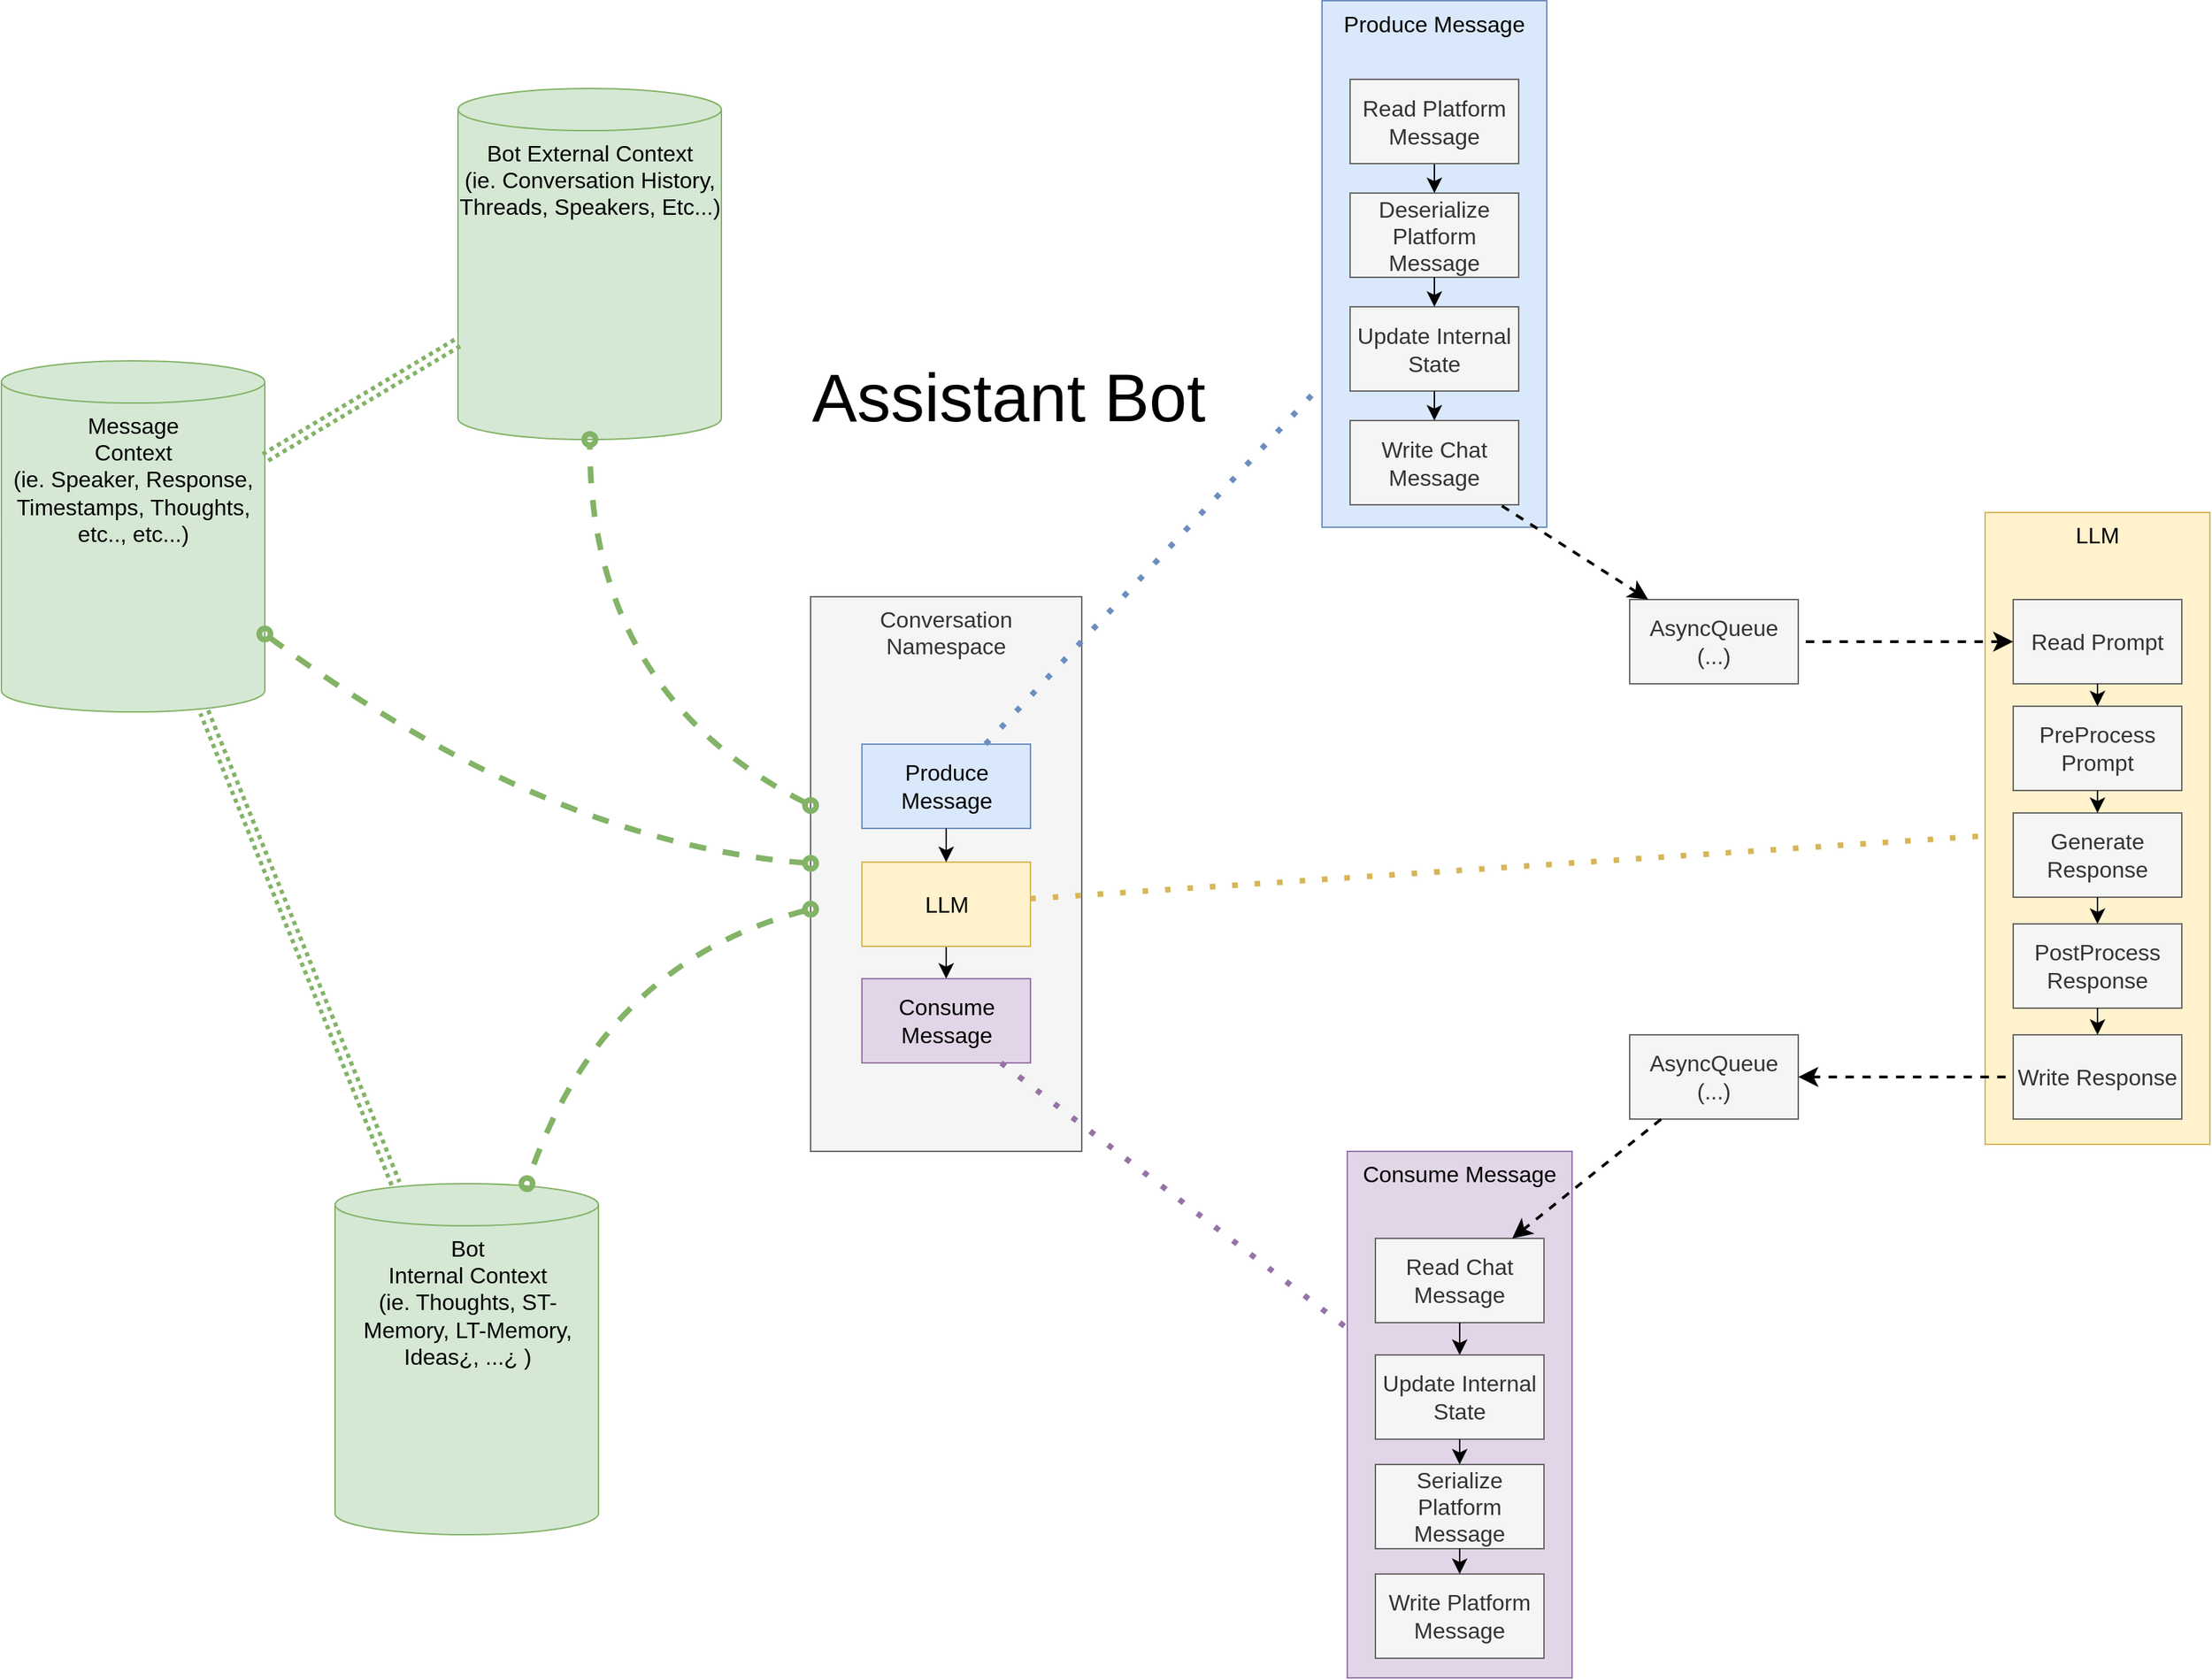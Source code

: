 <mxfile version="21.2.1" type="device">
  <diagram name="Page-1" id="dJf88klG3rgcepj3eisg">
    <mxGraphModel dx="2817" dy="1955" grid="0" gridSize="10" guides="1" tooltips="1" connect="1" arrows="1" fold="1" page="0" pageScale="1" pageWidth="1600" pageHeight="900" math="0" shadow="0">
      <root>
        <mxCell id="0" />
        <mxCell id="1" parent="0" />
        <mxCell id="XVzmVM9Yq--Jq-H83V3l-39" value="" style="group" vertex="1" connectable="0" parent="1">
          <mxGeometry x="90" y="-536.5" width="160" height="375" as="geometry" />
        </mxCell>
        <mxCell id="XVzmVM9Yq--Jq-H83V3l-33" value="Produce Message" style="rounded=0;whiteSpace=wrap;html=1;fontSize=16;verticalAlign=top;fillColor=#dae8fc;strokeColor=#6c8ebf;" vertex="1" parent="XVzmVM9Yq--Jq-H83V3l-39">
          <mxGeometry width="160" height="375" as="geometry" />
        </mxCell>
        <mxCell id="XVzmVM9Yq--Jq-H83V3l-7" value="Deserialize Platform Message" style="rounded=0;whiteSpace=wrap;html=1;fontSize=16;fillColor=#f5f5f5;fontColor=#333333;strokeColor=#666666;" vertex="1" parent="XVzmVM9Yq--Jq-H83V3l-39">
          <mxGeometry x="20" y="137" width="120" height="60" as="geometry" />
        </mxCell>
        <mxCell id="XVzmVM9Yq--Jq-H83V3l-8" value="Update Internal State" style="rounded=0;whiteSpace=wrap;html=1;fontSize=16;fillColor=#f5f5f5;fontColor=#333333;strokeColor=#666666;" vertex="1" parent="XVzmVM9Yq--Jq-H83V3l-39">
          <mxGeometry x="20" y="218" width="120" height="60" as="geometry" />
        </mxCell>
        <mxCell id="XVzmVM9Yq--Jq-H83V3l-10" style="edgeStyle=none;curved=1;rounded=0;orthogonalLoop=1;jettySize=auto;html=1;exitX=0.5;exitY=1;exitDx=0;exitDy=0;fontSize=12;startSize=8;endSize=8;" edge="1" parent="XVzmVM9Yq--Jq-H83V3l-39" source="XVzmVM9Yq--Jq-H83V3l-7" target="XVzmVM9Yq--Jq-H83V3l-8">
          <mxGeometry relative="1" as="geometry" />
        </mxCell>
        <mxCell id="XVzmVM9Yq--Jq-H83V3l-9" value="Write Chat Message" style="rounded=0;whiteSpace=wrap;html=1;fontSize=16;fillColor=#f5f5f5;fontColor=#333333;strokeColor=#666666;" vertex="1" parent="XVzmVM9Yq--Jq-H83V3l-39">
          <mxGeometry x="20" y="299" width="120" height="60" as="geometry" />
        </mxCell>
        <mxCell id="XVzmVM9Yq--Jq-H83V3l-11" style="edgeStyle=none;curved=1;rounded=0;orthogonalLoop=1;jettySize=auto;html=1;exitX=0.5;exitY=1;exitDx=0;exitDy=0;fontSize=12;startSize=8;endSize=8;" edge="1" parent="XVzmVM9Yq--Jq-H83V3l-39" source="XVzmVM9Yq--Jq-H83V3l-8" target="XVzmVM9Yq--Jq-H83V3l-9">
          <mxGeometry relative="1" as="geometry" />
        </mxCell>
        <mxCell id="XVzmVM9Yq--Jq-H83V3l-26" style="edgeStyle=none;curved=1;rounded=0;orthogonalLoop=1;jettySize=auto;html=1;exitX=0.5;exitY=1;exitDx=0;exitDy=0;fontSize=12;startSize=8;endSize=8;" edge="1" parent="XVzmVM9Yq--Jq-H83V3l-39" source="XVzmVM9Yq--Jq-H83V3l-25" target="XVzmVM9Yq--Jq-H83V3l-7">
          <mxGeometry relative="1" as="geometry" />
        </mxCell>
        <mxCell id="XVzmVM9Yq--Jq-H83V3l-25" value="Read Platform Message" style="rounded=0;whiteSpace=wrap;html=1;fontSize=16;fillColor=#f5f5f5;fontColor=#333333;strokeColor=#666666;" vertex="1" parent="XVzmVM9Yq--Jq-H83V3l-39">
          <mxGeometry x="20" y="56" width="120" height="60" as="geometry" />
        </mxCell>
        <mxCell id="XVzmVM9Yq--Jq-H83V3l-40" value="" style="group" vertex="1" connectable="0" parent="1">
          <mxGeometry x="562" y="-172" width="160" height="450" as="geometry" />
        </mxCell>
        <mxCell id="XVzmVM9Yq--Jq-H83V3l-34" value="LLM" style="rounded=0;whiteSpace=wrap;html=1;fontSize=16;verticalAlign=top;fillColor=#fff2cc;strokeColor=#d6b656;" vertex="1" parent="XVzmVM9Yq--Jq-H83V3l-40">
          <mxGeometry width="160" height="450" as="geometry" />
        </mxCell>
        <mxCell id="XVzmVM9Yq--Jq-H83V3l-12" value="Read Prompt" style="rounded=0;whiteSpace=wrap;html=1;fontSize=16;fillColor=#f5f5f5;fontColor=#333333;strokeColor=#666666;" vertex="1" parent="XVzmVM9Yq--Jq-H83V3l-40">
          <mxGeometry x="20" y="62" width="120" height="60" as="geometry" />
        </mxCell>
        <mxCell id="XVzmVM9Yq--Jq-H83V3l-13" value="PreProcess Prompt" style="rounded=0;whiteSpace=wrap;html=1;fontSize=16;fillColor=#f5f5f5;fontColor=#333333;strokeColor=#666666;" vertex="1" parent="XVzmVM9Yq--Jq-H83V3l-40">
          <mxGeometry x="20" y="138" width="120" height="60" as="geometry" />
        </mxCell>
        <mxCell id="XVzmVM9Yq--Jq-H83V3l-17" style="edgeStyle=none;curved=1;rounded=0;orthogonalLoop=1;jettySize=auto;html=1;exitX=0.5;exitY=1;exitDx=0;exitDy=0;fontSize=12;startSize=8;endSize=8;" edge="1" parent="XVzmVM9Yq--Jq-H83V3l-40" source="XVzmVM9Yq--Jq-H83V3l-12" target="XVzmVM9Yq--Jq-H83V3l-13">
          <mxGeometry relative="1" as="geometry" />
        </mxCell>
        <mxCell id="XVzmVM9Yq--Jq-H83V3l-14" value="Generate Response" style="rounded=0;whiteSpace=wrap;html=1;fontSize=16;fillColor=#f5f5f5;fontColor=#333333;strokeColor=#666666;" vertex="1" parent="XVzmVM9Yq--Jq-H83V3l-40">
          <mxGeometry x="20" y="214" width="120" height="60" as="geometry" />
        </mxCell>
        <mxCell id="XVzmVM9Yq--Jq-H83V3l-18" style="edgeStyle=none;curved=1;rounded=0;orthogonalLoop=1;jettySize=auto;html=1;exitX=0.5;exitY=1;exitDx=0;exitDy=0;fontSize=12;startSize=8;endSize=8;" edge="1" parent="XVzmVM9Yq--Jq-H83V3l-40" source="XVzmVM9Yq--Jq-H83V3l-13" target="XVzmVM9Yq--Jq-H83V3l-14">
          <mxGeometry relative="1" as="geometry" />
        </mxCell>
        <mxCell id="XVzmVM9Yq--Jq-H83V3l-15" value="PostProcess&lt;br&gt;Response" style="rounded=0;whiteSpace=wrap;html=1;fontSize=16;fillColor=#f5f5f5;fontColor=#333333;strokeColor=#666666;" vertex="1" parent="XVzmVM9Yq--Jq-H83V3l-40">
          <mxGeometry x="20" y="293" width="120" height="60" as="geometry" />
        </mxCell>
        <mxCell id="XVzmVM9Yq--Jq-H83V3l-19" style="edgeStyle=none;curved=1;rounded=0;orthogonalLoop=1;jettySize=auto;html=1;exitX=0.5;exitY=1;exitDx=0;exitDy=0;fontSize=12;startSize=8;endSize=8;" edge="1" parent="XVzmVM9Yq--Jq-H83V3l-40" source="XVzmVM9Yq--Jq-H83V3l-14" target="XVzmVM9Yq--Jq-H83V3l-15">
          <mxGeometry relative="1" as="geometry" />
        </mxCell>
        <mxCell id="XVzmVM9Yq--Jq-H83V3l-16" value="Write Response" style="rounded=0;whiteSpace=wrap;html=1;fontSize=16;fillColor=#f5f5f5;fontColor=#333333;strokeColor=#666666;" vertex="1" parent="XVzmVM9Yq--Jq-H83V3l-40">
          <mxGeometry x="20" y="372" width="120" height="60" as="geometry" />
        </mxCell>
        <mxCell id="XVzmVM9Yq--Jq-H83V3l-20" style="edgeStyle=none;curved=1;rounded=0;orthogonalLoop=1;jettySize=auto;html=1;exitX=0.5;exitY=1;exitDx=0;exitDy=0;fontSize=12;startSize=8;endSize=8;" edge="1" parent="XVzmVM9Yq--Jq-H83V3l-40" source="XVzmVM9Yq--Jq-H83V3l-15" target="XVzmVM9Yq--Jq-H83V3l-16">
          <mxGeometry relative="1" as="geometry" />
        </mxCell>
        <mxCell id="XVzmVM9Yq--Jq-H83V3l-41" value="" style="group" vertex="1" connectable="0" parent="1">
          <mxGeometry x="108" y="283" width="160" height="375" as="geometry" />
        </mxCell>
        <mxCell id="XVzmVM9Yq--Jq-H83V3l-32" value="Consume Message" style="rounded=0;whiteSpace=wrap;html=1;fontSize=16;verticalAlign=top;fillColor=#e1d5e7;strokeColor=#9673a6;" vertex="1" parent="XVzmVM9Yq--Jq-H83V3l-41">
          <mxGeometry width="160" height="375" as="geometry" />
        </mxCell>
        <mxCell id="XVzmVM9Yq--Jq-H83V3l-21" value="Read Chat Message" style="rounded=0;whiteSpace=wrap;html=1;fontSize=16;fillColor=#f5f5f5;fontColor=#333333;strokeColor=#666666;" vertex="1" parent="XVzmVM9Yq--Jq-H83V3l-41">
          <mxGeometry x="20" y="62" width="120" height="60" as="geometry" />
        </mxCell>
        <mxCell id="XVzmVM9Yq--Jq-H83V3l-22" value="Update Internal State" style="rounded=0;whiteSpace=wrap;html=1;fontSize=16;fillColor=#f5f5f5;fontColor=#333333;strokeColor=#666666;" vertex="1" parent="XVzmVM9Yq--Jq-H83V3l-41">
          <mxGeometry x="20" y="145" width="120" height="60" as="geometry" />
        </mxCell>
        <mxCell id="XVzmVM9Yq--Jq-H83V3l-29" style="edgeStyle=none;curved=1;rounded=0;orthogonalLoop=1;jettySize=auto;html=1;exitX=0.5;exitY=1;exitDx=0;exitDy=0;fontSize=12;startSize=8;endSize=8;" edge="1" parent="XVzmVM9Yq--Jq-H83V3l-41" source="XVzmVM9Yq--Jq-H83V3l-21" target="XVzmVM9Yq--Jq-H83V3l-22">
          <mxGeometry relative="1" as="geometry" />
        </mxCell>
        <mxCell id="XVzmVM9Yq--Jq-H83V3l-27" value="Serialize Platform Message" style="rounded=0;whiteSpace=wrap;html=1;fontSize=16;fillColor=#f5f5f5;fontColor=#333333;strokeColor=#666666;" vertex="1" parent="XVzmVM9Yq--Jq-H83V3l-41">
          <mxGeometry x="20" y="223" width="120" height="60" as="geometry" />
        </mxCell>
        <mxCell id="XVzmVM9Yq--Jq-H83V3l-30" style="edgeStyle=none;curved=1;rounded=0;orthogonalLoop=1;jettySize=auto;html=1;exitX=0.5;exitY=1;exitDx=0;exitDy=0;fontSize=12;startSize=8;endSize=8;" edge="1" parent="XVzmVM9Yq--Jq-H83V3l-41" source="XVzmVM9Yq--Jq-H83V3l-22" target="XVzmVM9Yq--Jq-H83V3l-27">
          <mxGeometry relative="1" as="geometry" />
        </mxCell>
        <mxCell id="XVzmVM9Yq--Jq-H83V3l-28" value="Write Platform Message" style="rounded=0;whiteSpace=wrap;html=1;fontSize=16;fillColor=#f5f5f5;fontColor=#333333;strokeColor=#666666;" vertex="1" parent="XVzmVM9Yq--Jq-H83V3l-41">
          <mxGeometry x="20" y="301" width="120" height="60" as="geometry" />
        </mxCell>
        <mxCell id="XVzmVM9Yq--Jq-H83V3l-31" style="edgeStyle=none;curved=1;rounded=0;orthogonalLoop=1;jettySize=auto;html=1;exitX=0.5;exitY=1;exitDx=0;exitDy=0;fontSize=12;startSize=8;endSize=8;" edge="1" parent="XVzmVM9Yq--Jq-H83V3l-41" source="XVzmVM9Yq--Jq-H83V3l-27" target="XVzmVM9Yq--Jq-H83V3l-28">
          <mxGeometry relative="1" as="geometry" />
        </mxCell>
        <mxCell id="XVzmVM9Yq--Jq-H83V3l-47" value="AsyncQueue&lt;br&gt;(...)" style="rounded=0;whiteSpace=wrap;html=1;fontSize=16;fillColor=#f5f5f5;strokeColor=#666666;fontColor=#333333;" vertex="1" parent="1">
          <mxGeometry x="309" y="-110" width="120" height="60" as="geometry" />
        </mxCell>
        <mxCell id="XVzmVM9Yq--Jq-H83V3l-49" value="AsyncQueue&lt;br&gt;(...)" style="rounded=0;whiteSpace=wrap;html=1;fontSize=16;fillColor=#f5f5f5;strokeColor=#666666;fontColor=#333333;" vertex="1" parent="1">
          <mxGeometry x="309" y="200" width="120" height="60" as="geometry" />
        </mxCell>
        <mxCell id="XVzmVM9Yq--Jq-H83V3l-50" value="" style="endArrow=none;dashed=1;html=1;strokeWidth=2;rounded=0;fontSize=12;startSize=8;endSize=8;curved=1;endFill=0;startArrow=classic;startFill=1;" edge="1" parent="1" source="XVzmVM9Yq--Jq-H83V3l-12" target="XVzmVM9Yq--Jq-H83V3l-47">
          <mxGeometry width="50" height="50" relative="1" as="geometry">
            <mxPoint x="217" y="63" as="sourcePoint" />
            <mxPoint x="182" y="73" as="targetPoint" />
          </mxGeometry>
        </mxCell>
        <mxCell id="XVzmVM9Yq--Jq-H83V3l-51" value="" style="endArrow=none;dashed=1;html=1;strokeWidth=2;rounded=0;fontSize=12;startSize=8;endSize=8;curved=1;endFill=0;startArrow=classic;startFill=1;" edge="1" parent="1" source="XVzmVM9Yq--Jq-H83V3l-47" target="XVzmVM9Yq--Jq-H83V3l-9">
          <mxGeometry width="50" height="50" relative="1" as="geometry">
            <mxPoint x="332" y="153" as="sourcePoint" />
            <mxPoint x="427" y="-198" as="targetPoint" />
          </mxGeometry>
        </mxCell>
        <mxCell id="XVzmVM9Yq--Jq-H83V3l-52" value="" style="endArrow=none;dashed=1;html=1;strokeWidth=2;rounded=0;fontSize=12;startSize=8;endSize=8;curved=1;endFill=0;startArrow=classic;startFill=1;" edge="1" parent="1" source="XVzmVM9Yq--Jq-H83V3l-49" target="XVzmVM9Yq--Jq-H83V3l-16">
          <mxGeometry width="50" height="50" relative="1" as="geometry">
            <mxPoint x="132" y="123" as="sourcePoint" />
            <mxPoint x="182" y="73" as="targetPoint" />
          </mxGeometry>
        </mxCell>
        <mxCell id="XVzmVM9Yq--Jq-H83V3l-53" value="" style="endArrow=none;dashed=1;html=1;strokeWidth=2;rounded=0;fontSize=12;startSize=8;endSize=8;curved=1;endFill=0;startArrow=classic;startFill=1;" edge="1" parent="1" source="XVzmVM9Yq--Jq-H83V3l-21" target="XVzmVM9Yq--Jq-H83V3l-49">
          <mxGeometry width="50" height="50" relative="1" as="geometry">
            <mxPoint x="400" y="415" as="sourcePoint" />
            <mxPoint x="545" y="363" as="targetPoint" />
          </mxGeometry>
        </mxCell>
        <mxCell id="XVzmVM9Yq--Jq-H83V3l-56" value="" style="group" vertex="1" connectable="0" parent="1">
          <mxGeometry x="-274" y="-112" width="193" height="395" as="geometry" />
        </mxCell>
        <mxCell id="XVzmVM9Yq--Jq-H83V3l-48" value="Conversation&lt;br&gt;Namespace" style="rounded=0;whiteSpace=wrap;html=1;fontSize=16;fillColor=#f5f5f5;fontColor=#333333;strokeColor=#666666;verticalAlign=top;" vertex="1" parent="XVzmVM9Yq--Jq-H83V3l-56">
          <mxGeometry width="193" height="395" as="geometry" />
        </mxCell>
        <mxCell id="XVzmVM9Yq--Jq-H83V3l-43" value="" style="group" vertex="1" connectable="0" parent="XVzmVM9Yq--Jq-H83V3l-56">
          <mxGeometry x="36.5" y="105" width="120" height="252" as="geometry" />
        </mxCell>
        <mxCell id="XVzmVM9Yq--Jq-H83V3l-2" value="Produce&lt;br&gt;Message" style="rounded=0;whiteSpace=wrap;html=1;fontSize=16;fillColor=#dae8fc;strokeColor=#6c8ebf;" vertex="1" parent="XVzmVM9Yq--Jq-H83V3l-43">
          <mxGeometry width="120" height="60" as="geometry" />
        </mxCell>
        <mxCell id="XVzmVM9Yq--Jq-H83V3l-3" value="Consume&lt;br&gt;Message" style="rounded=0;whiteSpace=wrap;html=1;fontSize=16;fillColor=#e1d5e7;strokeColor=#9673a6;" vertex="1" parent="XVzmVM9Yq--Jq-H83V3l-43">
          <mxGeometry y="167" width="120" height="60" as="geometry" />
        </mxCell>
        <mxCell id="XVzmVM9Yq--Jq-H83V3l-6" style="edgeStyle=none;curved=1;rounded=0;orthogonalLoop=1;jettySize=auto;html=1;exitX=0.5;exitY=1;exitDx=0;exitDy=0;entryX=0.5;entryY=0;entryDx=0;entryDy=0;fontSize=12;startSize=8;endSize=8;" edge="1" parent="XVzmVM9Yq--Jq-H83V3l-43" source="XVzmVM9Yq--Jq-H83V3l-4" target="XVzmVM9Yq--Jq-H83V3l-3">
          <mxGeometry relative="1" as="geometry" />
        </mxCell>
        <mxCell id="XVzmVM9Yq--Jq-H83V3l-4" value="LLM" style="rounded=0;whiteSpace=wrap;html=1;fontSize=16;fillColor=#fff2cc;strokeColor=#d6b656;" vertex="1" parent="XVzmVM9Yq--Jq-H83V3l-43">
          <mxGeometry y="84" width="120" height="60" as="geometry" />
        </mxCell>
        <mxCell id="XVzmVM9Yq--Jq-H83V3l-5" style="edgeStyle=none;curved=1;rounded=0;orthogonalLoop=1;jettySize=auto;html=1;exitX=0.5;exitY=1;exitDx=0;exitDy=0;fontSize=12;startSize=8;endSize=8;" edge="1" parent="XVzmVM9Yq--Jq-H83V3l-43" source="XVzmVM9Yq--Jq-H83V3l-2" target="XVzmVM9Yq--Jq-H83V3l-4">
          <mxGeometry relative="1" as="geometry" />
        </mxCell>
        <mxCell id="XVzmVM9Yq--Jq-H83V3l-35" value="" style="endArrow=none;dashed=1;html=1;dashPattern=1 3;strokeWidth=4;rounded=0;fontSize=12;startSize=8;endSize=8;curved=1;fillColor=#dae8fc;strokeColor=#6c8ebf;" edge="1" parent="1" source="XVzmVM9Yq--Jq-H83V3l-2" target="XVzmVM9Yq--Jq-H83V3l-33">
          <mxGeometry width="50" height="50" relative="1" as="geometry">
            <mxPoint x="265" y="-110" as="sourcePoint" />
            <mxPoint x="315" y="-160" as="targetPoint" />
          </mxGeometry>
        </mxCell>
        <mxCell id="XVzmVM9Yq--Jq-H83V3l-36" value="" style="endArrow=none;dashed=1;html=1;dashPattern=1 3;strokeWidth=4;rounded=0;fontSize=12;startSize=8;endSize=8;curved=1;fillColor=#fff2cc;strokeColor=#d6b656;" edge="1" parent="1" source="XVzmVM9Yq--Jq-H83V3l-4" target="XVzmVM9Yq--Jq-H83V3l-34">
          <mxGeometry width="50" height="50" relative="1" as="geometry">
            <mxPoint x="107" y="9" as="sourcePoint" />
            <mxPoint x="252" y="-71" as="targetPoint" />
          </mxGeometry>
        </mxCell>
        <mxCell id="XVzmVM9Yq--Jq-H83V3l-38" value="" style="endArrow=none;dashed=1;html=1;dashPattern=1 3;strokeWidth=4;rounded=0;fontSize=12;startSize=8;endSize=8;curved=1;fillColor=#e1d5e7;strokeColor=#9673a6;" edge="1" parent="1" source="XVzmVM9Yq--Jq-H83V3l-3" target="XVzmVM9Yq--Jq-H83V3l-32">
          <mxGeometry width="50" height="50" relative="1" as="geometry">
            <mxPoint x="112" y="138" as="sourcePoint" />
            <mxPoint x="510" y="156" as="targetPoint" />
          </mxGeometry>
        </mxCell>
        <mxCell id="XVzmVM9Yq--Jq-H83V3l-62" value="Message&lt;br&gt;Context&lt;br&gt;(ie. Speaker, Response, Timestamps, Thoughts, etc.., etc...)" style="shape=cylinder3;whiteSpace=wrap;html=1;boundedLbl=1;backgroundOutline=1;size=15;fontSize=16;aspect=fixed;verticalAlign=top;fillColor=#d5e8d4;strokeColor=#82b366;" vertex="1" parent="1">
          <mxGeometry x="-850" y="-280" width="187.5" height="250" as="geometry" />
        </mxCell>
        <mxCell id="XVzmVM9Yq--Jq-H83V3l-81" value="" style="endArrow=oval;dashed=1;html=1;rounded=0;fontSize=12;startSize=8;endSize=8;curved=1;fillColor=#d5e8d4;strokeColor=#82b366;strokeWidth=4;startArrow=oval;startFill=0;endFill=0;" edge="1" parent="1" source="XVzmVM9Yq--Jq-H83V3l-62" target="XVzmVM9Yq--Jq-H83V3l-48">
          <mxGeometry width="50" height="50" relative="1" as="geometry">
            <mxPoint x="319" y="88" as="sourcePoint" />
            <mxPoint x="564" y="240" as="targetPoint" />
            <Array as="points">
              <mxPoint x="-462" y="63" />
            </Array>
          </mxGeometry>
        </mxCell>
        <mxCell id="XVzmVM9Yq--Jq-H83V3l-82" value="Bot External Context&lt;br&gt;(ie. Conversation History, Threads, Speakers, Etc...)" style="shape=cylinder3;whiteSpace=wrap;html=1;boundedLbl=1;backgroundOutline=1;size=15;fontSize=16;aspect=fixed;verticalAlign=top;fillColor=#d5e8d4;strokeColor=#82b366;" vertex="1" parent="1">
          <mxGeometry x="-525" y="-474" width="187.5" height="250" as="geometry" />
        </mxCell>
        <mxCell id="XVzmVM9Yq--Jq-H83V3l-83" value="Bot&lt;br&gt;Internal Context&lt;br&gt;(ie. Thoughts, ST-Memory, LT-Memory, Ideas¿, ...¿ )" style="shape=cylinder3;whiteSpace=wrap;html=1;boundedLbl=1;backgroundOutline=1;size=15;fontSize=16;aspect=fixed;verticalAlign=top;fillColor=#d5e8d4;strokeColor=#82b366;" vertex="1" parent="1">
          <mxGeometry x="-612.5" y="306" width="187.5" height="250" as="geometry" />
        </mxCell>
        <mxCell id="XVzmVM9Yq--Jq-H83V3l-85" value="" style="endArrow=oval;dashed=1;html=1;rounded=0;fontSize=12;startSize=8;endSize=8;curved=1;fillColor=#d5e8d4;strokeColor=#82b366;strokeWidth=4;startArrow=oval;startFill=0;endFill=0;" edge="1" parent="1" source="XVzmVM9Yq--Jq-H83V3l-48" target="XVzmVM9Yq--Jq-H83V3l-83">
          <mxGeometry width="50" height="50" relative="1" as="geometry">
            <mxPoint x="-393" y="-44" as="sourcePoint" />
            <mxPoint x="-404" y="292" as="targetPoint" />
            <Array as="points">
              <mxPoint x="-422" y="149" />
            </Array>
          </mxGeometry>
        </mxCell>
        <mxCell id="XVzmVM9Yq--Jq-H83V3l-86" value="" style="endArrow=oval;dashed=1;html=1;rounded=0;fontSize=12;startSize=8;endSize=8;curved=1;fillColor=#d5e8d4;strokeColor=#82b366;strokeWidth=4;startArrow=oval;startFill=0;endFill=0;" edge="1" parent="1" source="XVzmVM9Yq--Jq-H83V3l-48" target="XVzmVM9Yq--Jq-H83V3l-82">
          <mxGeometry width="50" height="50" relative="1" as="geometry">
            <mxPoint x="-183" y="293" as="sourcePoint" />
            <mxPoint x="-379" y="493" as="targetPoint" />
            <Array as="points">
              <mxPoint x="-431" y="-43" />
            </Array>
          </mxGeometry>
        </mxCell>
        <mxCell id="XVzmVM9Yq--Jq-H83V3l-88" value="" style="endArrow=none;dashed=1;html=1;rounded=0;fontSize=12;curved=1;fillColor=#d5e8d4;strokeColor=#82b366;shape=link;strokeWidth=3;dashPattern=1 1;" edge="1" parent="1" source="XVzmVM9Yq--Jq-H83V3l-82" target="XVzmVM9Yq--Jq-H83V3l-62">
          <mxGeometry width="50" height="50" relative="1" as="geometry">
            <mxPoint x="-35" y="130" as="sourcePoint" />
            <mxPoint x="15" y="80" as="targetPoint" />
          </mxGeometry>
        </mxCell>
        <mxCell id="XVzmVM9Yq--Jq-H83V3l-89" value="" style="endArrow=none;dashed=1;html=1;rounded=0;fontSize=12;curved=1;fillColor=#d5e8d4;strokeColor=#82b366;shape=link;strokeWidth=3;dashPattern=1 1;" edge="1" parent="1" source="XVzmVM9Yq--Jq-H83V3l-83" target="XVzmVM9Yq--Jq-H83V3l-62">
          <mxGeometry width="50" height="50" relative="1" as="geometry">
            <mxPoint x="-328" y="-287" as="sourcePoint" />
            <mxPoint x="244" y="33" as="targetPoint" />
          </mxGeometry>
        </mxCell>
        <mxCell id="dUiM7AykGVia5DNQ20UD-1" value="&lt;font style=&quot;font-size: 48px;&quot;&gt;Assistant Bot&lt;/font&gt;" style="text;html=1;strokeColor=none;fillColor=none;align=center;verticalAlign=middle;whiteSpace=wrap;rounded=0;fontSize=16;" vertex="1" parent="1">
          <mxGeometry x="-277" y="-288" width="288" height="67" as="geometry" />
        </mxCell>
      </root>
    </mxGraphModel>
  </diagram>
</mxfile>
